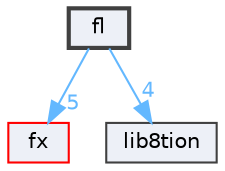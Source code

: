 digraph "fl"
{
 // INTERACTIVE_SVG=YES
 // LATEX_PDF_SIZE
  bgcolor="transparent";
  edge [fontname=Helvetica,fontsize=10,labelfontname=Helvetica,labelfontsize=10];
  node [fontname=Helvetica,fontsize=10,shape=box,height=0.2,width=0.4];
  compound=true
  dir_4d1829fa9bd13d7db71e765b2707b248 [label="fl", fillcolor="#edf0f7", color="grey25", style="filled,bold", URL="dir_4d1829fa9bd13d7db71e765b2707b248.html",tooltip=""];
  dir_acbb946b833f21b16ec30aa21c4c3a72 [label="fx", fillcolor="#edf0f7", color="red", style="filled", URL="dir_acbb946b833f21b16ec30aa21c4c3a72.html",tooltip=""];
  dir_d91669bda445047ed1892ac77a05ddb9 [label="lib8tion", fillcolor="#edf0f7", color="grey25", style="filled", URL="dir_d91669bda445047ed1892ac77a05ddb9.html",tooltip=""];
  dir_4d1829fa9bd13d7db71e765b2707b248->dir_acbb946b833f21b16ec30aa21c4c3a72 [headlabel="5", labeldistance=1.5 headhref="dir_000029_000031.html" href="dir_000029_000031.html" color="steelblue1" fontcolor="steelblue1"];
  dir_4d1829fa9bd13d7db71e765b2707b248->dir_d91669bda445047ed1892ac77a05ddb9 [headlabel="4", labeldistance=1.5 headhref="dir_000029_000050.html" href="dir_000029_000050.html" color="steelblue1" fontcolor="steelblue1"];
}
